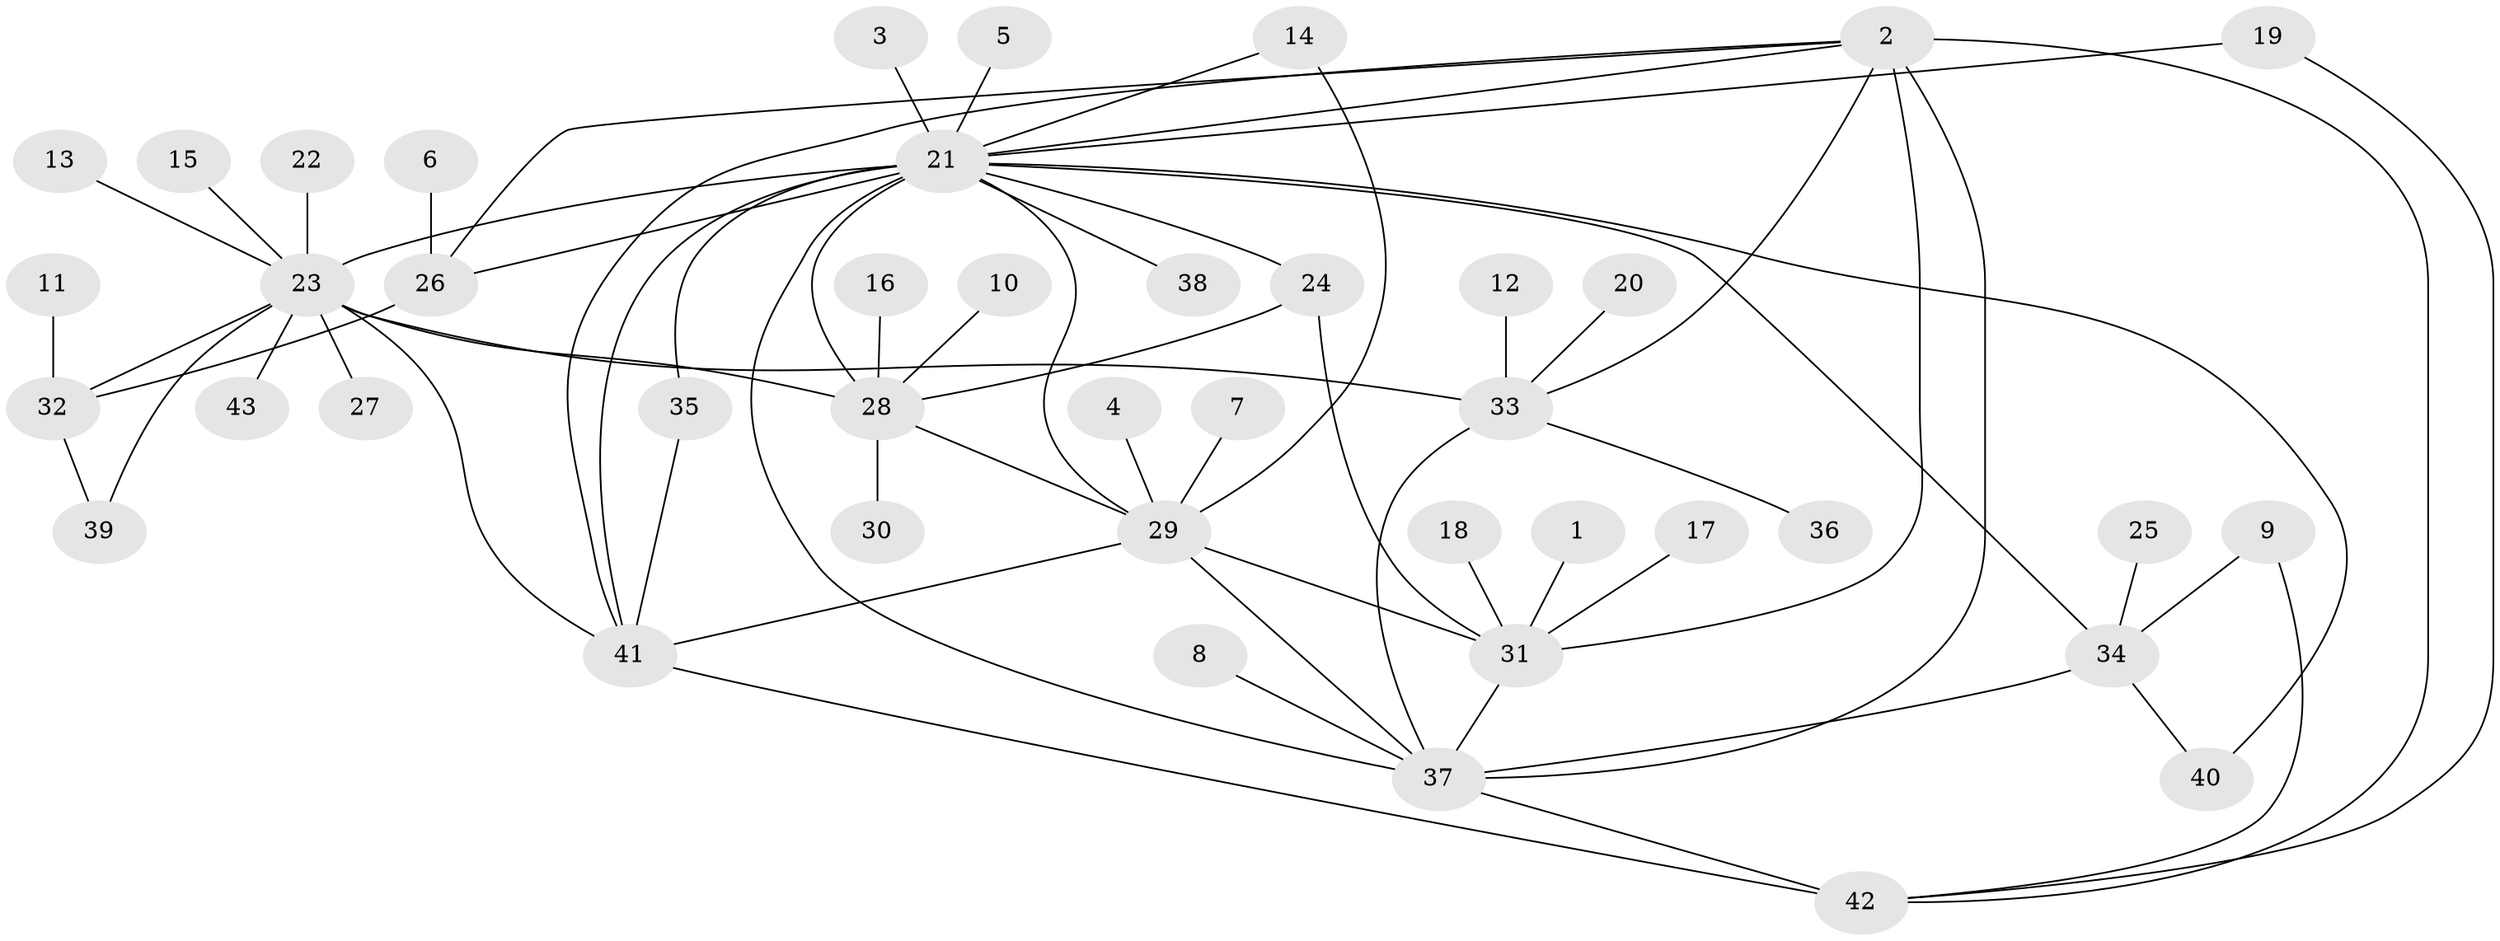 // original degree distribution, {24: 0.011627906976744186, 7: 0.046511627906976744, 8: 0.023255813953488372, 9: 0.023255813953488372, 18: 0.011627906976744186, 4: 0.046511627906976744, 5: 0.046511627906976744, 1: 0.4186046511627907, 3: 0.16279069767441862, 2: 0.19767441860465115, 6: 0.011627906976744186}
// Generated by graph-tools (version 1.1) at 2025/49/03/09/25 03:49:51]
// undirected, 43 vertices, 66 edges
graph export_dot {
graph [start="1"]
  node [color=gray90,style=filled];
  1;
  2;
  3;
  4;
  5;
  6;
  7;
  8;
  9;
  10;
  11;
  12;
  13;
  14;
  15;
  16;
  17;
  18;
  19;
  20;
  21;
  22;
  23;
  24;
  25;
  26;
  27;
  28;
  29;
  30;
  31;
  32;
  33;
  34;
  35;
  36;
  37;
  38;
  39;
  40;
  41;
  42;
  43;
  1 -- 31 [weight=1.0];
  2 -- 21 [weight=2.0];
  2 -- 26 [weight=1.0];
  2 -- 31 [weight=2.0];
  2 -- 33 [weight=1.0];
  2 -- 37 [weight=2.0];
  2 -- 41 [weight=1.0];
  2 -- 42 [weight=1.0];
  3 -- 21 [weight=1.0];
  4 -- 29 [weight=1.0];
  5 -- 21 [weight=1.0];
  6 -- 26 [weight=1.0];
  7 -- 29 [weight=1.0];
  8 -- 37 [weight=1.0];
  9 -- 34 [weight=1.0];
  9 -- 42 [weight=1.0];
  10 -- 28 [weight=1.0];
  11 -- 32 [weight=1.0];
  12 -- 33 [weight=1.0];
  13 -- 23 [weight=1.0];
  14 -- 21 [weight=1.0];
  14 -- 29 [weight=1.0];
  15 -- 23 [weight=1.0];
  16 -- 28 [weight=1.0];
  17 -- 31 [weight=1.0];
  18 -- 31 [weight=1.0];
  19 -- 21 [weight=1.0];
  19 -- 42 [weight=1.0];
  20 -- 33 [weight=1.0];
  21 -- 23 [weight=1.0];
  21 -- 24 [weight=1.0];
  21 -- 26 [weight=1.0];
  21 -- 28 [weight=2.0];
  21 -- 29 [weight=1.0];
  21 -- 34 [weight=1.0];
  21 -- 35 [weight=1.0];
  21 -- 37 [weight=3.0];
  21 -- 38 [weight=1.0];
  21 -- 40 [weight=1.0];
  21 -- 41 [weight=1.0];
  22 -- 23 [weight=1.0];
  23 -- 27 [weight=1.0];
  23 -- 28 [weight=2.0];
  23 -- 32 [weight=1.0];
  23 -- 33 [weight=2.0];
  23 -- 39 [weight=1.0];
  23 -- 41 [weight=1.0];
  23 -- 43 [weight=1.0];
  24 -- 28 [weight=1.0];
  24 -- 31 [weight=1.0];
  25 -- 34 [weight=1.0];
  26 -- 32 [weight=1.0];
  28 -- 29 [weight=1.0];
  28 -- 30 [weight=1.0];
  29 -- 31 [weight=1.0];
  29 -- 37 [weight=1.0];
  29 -- 41 [weight=1.0];
  31 -- 37 [weight=1.0];
  32 -- 39 [weight=1.0];
  33 -- 36 [weight=1.0];
  33 -- 37 [weight=2.0];
  34 -- 37 [weight=2.0];
  34 -- 40 [weight=1.0];
  35 -- 41 [weight=1.0];
  37 -- 42 [weight=2.0];
  41 -- 42 [weight=1.0];
}
